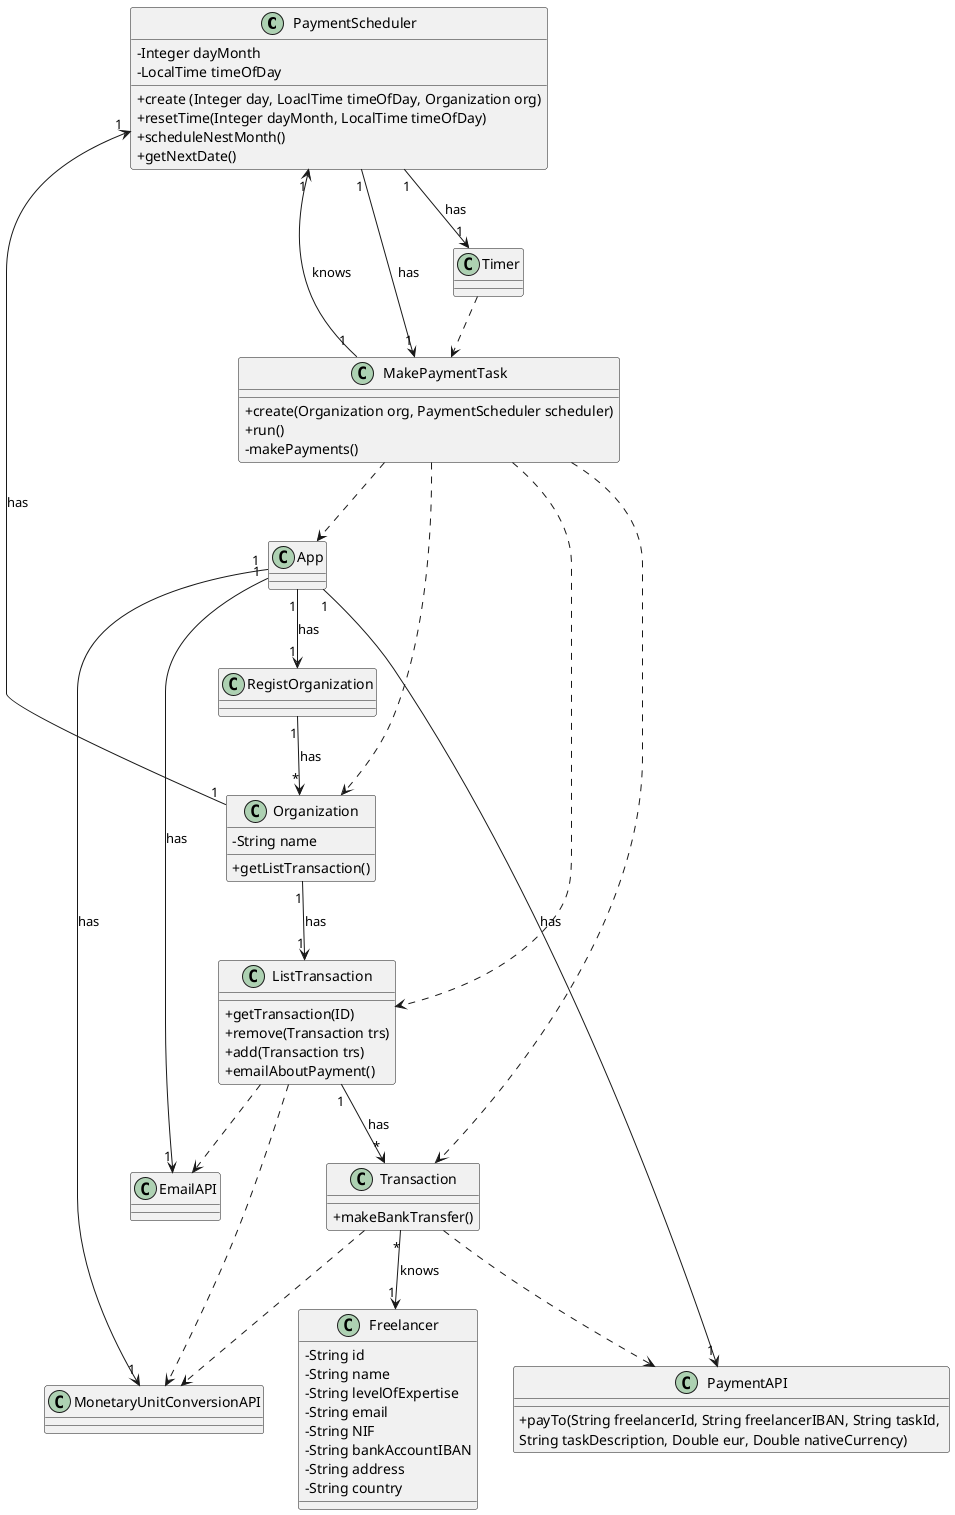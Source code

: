 @startuml CD
skinparam classAttributeIconSize 0
top to bottom direction

class PaymentScheduler {
        - Integer dayMonth
        - LocalTime timeOfDay
        + create (Integer day, LoaclTime timeOfDay, Organization org)
        + resetTime(Integer dayMonth, LocalTime timeOfDay)
        + scheduleNestMonth()
        + getNextDate()
}

class MakePaymentTask {
        + create(Organization org, PaymentScheduler scheduler)
        + run()
        - makePayments()
}

class PaymentAPI {
        + payTo(String freelancerId, String freelancerIBAN, String taskId, \nString taskDescription, Double eur, Double nativeCurrency)
}

class EmailAPI {

}

class MonetaryUnitConversionAPI {

}

class Organization {
        - String name
        + getListTransaction()
}

class ListTransaction {
        + getTransaction(ID)
        + remove(Transaction trs)
        + add(Transaction trs)
        + emailAboutPayment()
}

class Transaction {
        + makeBankTransfer()
}

class Freelancer {
        - String id
        - String name
        - String levelOfExpertise
        - String email
        - String NIF
        - String bankAccountIBAN
        - String address
        - String country
}


App                          "1" --> "1"      EmailAPI                  : has
App                          "1" --> "1"      PaymentAPI                : has
App                          "1" --> "1"      RegistOrganization        : has
App                          "1" --> "1"      MonetaryUnitConversionAPI : has
Timer                            ..>          MakePaymentTask
Transaction                      ..>          PaymentAPI
Transaction                  "*" --> "1"      Freelancer                : knows
Transaction                      ..>          MonetaryUnitConversionAPI
Organization                 "1" --> "1"      ListTransaction           : has
Organization                 "1" --> "1"      PaymentScheduler          : has
MakePaymentTask                  ..>          App
MakePaymentTask                  ..>          Organization
MakePaymentTask                  ..>          ListTransaction
MakePaymentTask                  ..>          Transaction
MakePaymentTask              "1" --> "1"      PaymentScheduler          : knows
ListTransaction                  ..>          EmailAPI
ListTransaction              "1" --> "*"      Transaction               : has
ListTransaction                  ..>          MonetaryUnitConversionAPI
PaymentScheduler             "1" --> "1"      Timer                     : has
PaymentScheduler             "1" --> "1"      MakePaymentTask           : has
RegistOrganization           "1" --> "*"      Organization              : has

@enduml